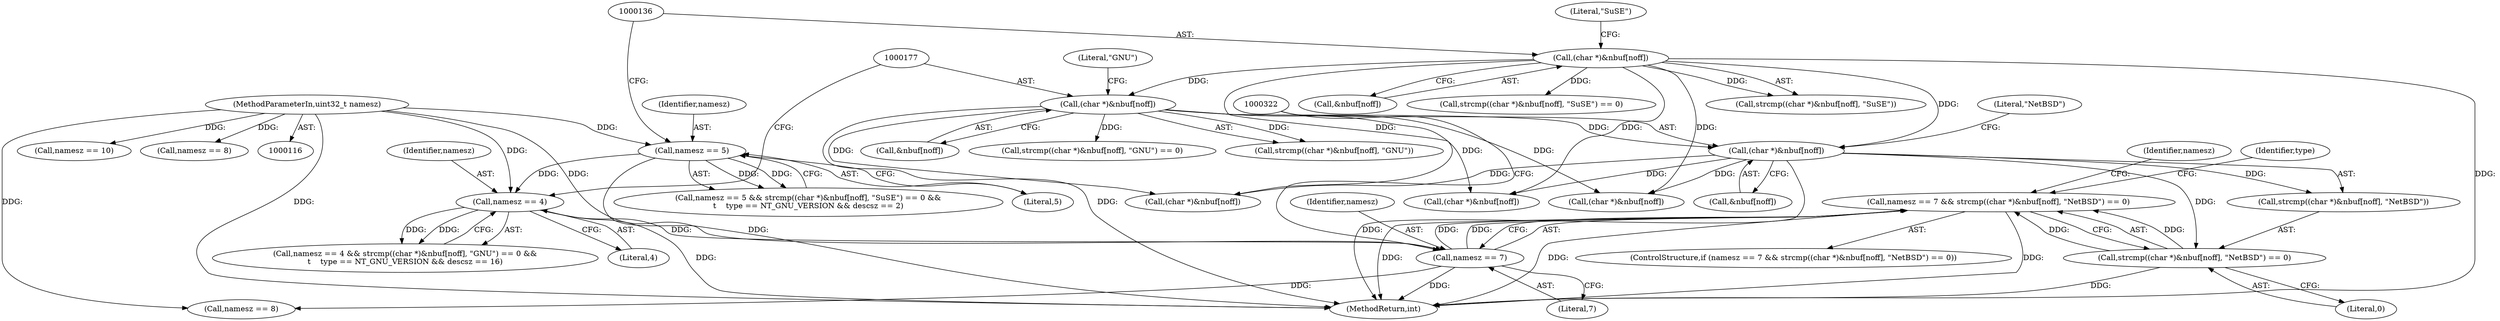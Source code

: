 digraph "0_file_ce90e05774dd77d86cfc8dfa6da57b32816841c4_2@API" {
"1000315" [label="(Call,namesz == 7 && strcmp((char *)&nbuf[noff], \"NetBSD\") == 0)"];
"1000316" [label="(Call,namesz == 7)"];
"1000170" [label="(Call,namesz == 4)"];
"1000129" [label="(Call,namesz == 5)"];
"1000121" [label="(MethodParameterIn,uint32_t namesz)"];
"1000319" [label="(Call,strcmp((char *)&nbuf[noff], \"NetBSD\") == 0)"];
"1000321" [label="(Call,(char *)&nbuf[noff])"];
"1000176" [label="(Call,(char *)&nbuf[noff])"];
"1000135" [label="(Call,(char *)&nbuf[noff])"];
"1000327" [label="(Literal,\"NetBSD\")"];
"1000182" [label="(Literal,\"GNU\")"];
"1000175" [label="(Call,strcmp((char *)&nbuf[noff], \"GNU\"))"];
"1000355" [label="(Identifier,namesz)"];
"1000437" [label="(Call,(char *)&nbuf[noff])"];
"1000316" [label="(Call,namesz == 7)"];
"1000315" [label="(Call,namesz == 7 && strcmp((char *)&nbuf[noff], \"NetBSD\") == 0)"];
"1000319" [label="(Call,strcmp((char *)&nbuf[noff], \"NetBSD\") == 0)"];
"1000128" [label="(Call,namesz == 5 && strcmp((char *)&nbuf[noff], \"SuSE\") == 0 &&\n\t    type == NT_GNU_VERSION && descsz == 2)"];
"1000321" [label="(Call,(char *)&nbuf[noff])"];
"1000314" [label="(ControlStructure,if (namesz == 7 && strcmp((char *)&nbuf[noff], \"NetBSD\") == 0))"];
"1000130" [label="(Identifier,namesz)"];
"1000398" [label="(Call,(char *)&nbuf[noff])"];
"1000137" [label="(Call,&nbuf[noff])"];
"1000141" [label="(Literal,\"SuSE\")"];
"1000171" [label="(Identifier,namesz)"];
"1000323" [label="(Call,&nbuf[noff])"];
"1000359" [label="(Call,(char *)&nbuf[noff])"];
"1000135" [label="(Call,(char *)&nbuf[noff])"];
"1000169" [label="(Call,namesz == 4 && strcmp((char *)&nbuf[noff], \"GNU\") == 0 &&\n\t    type == NT_GNU_VERSION && descsz == 16)"];
"1000354" [label="(Call,namesz == 8)"];
"1000320" [label="(Call,strcmp((char *)&nbuf[noff], \"NetBSD\"))"];
"1000129" [label="(Call,namesz == 5)"];
"1000178" [label="(Call,&nbuf[noff])"];
"1000133" [label="(Call,strcmp((char *)&nbuf[noff], \"SuSE\") == 0)"];
"1000131" [label="(Literal,5)"];
"1000507" [label="(MethodReturn,int)"];
"1000176" [label="(Call,(char *)&nbuf[noff])"];
"1000134" [label="(Call,strcmp((char *)&nbuf[noff], \"SuSE\"))"];
"1000170" [label="(Call,namesz == 4)"];
"1000174" [label="(Call,strcmp((char *)&nbuf[noff], \"GNU\") == 0)"];
"1000333" [label="(Identifier,type)"];
"1000317" [label="(Identifier,namesz)"];
"1000431" [label="(Call,namesz == 10)"];
"1000172" [label="(Literal,4)"];
"1000328" [label="(Literal,0)"];
"1000121" [label="(MethodParameterIn,uint32_t namesz)"];
"1000392" [label="(Call,namesz == 8)"];
"1000318" [label="(Literal,7)"];
"1000315" -> "1000314"  [label="AST: "];
"1000315" -> "1000316"  [label="CFG: "];
"1000315" -> "1000319"  [label="CFG: "];
"1000316" -> "1000315"  [label="AST: "];
"1000319" -> "1000315"  [label="AST: "];
"1000333" -> "1000315"  [label="CFG: "];
"1000355" -> "1000315"  [label="CFG: "];
"1000315" -> "1000507"  [label="DDG: "];
"1000315" -> "1000507"  [label="DDG: "];
"1000315" -> "1000507"  [label="DDG: "];
"1000316" -> "1000315"  [label="DDG: "];
"1000316" -> "1000315"  [label="DDG: "];
"1000319" -> "1000315"  [label="DDG: "];
"1000319" -> "1000315"  [label="DDG: "];
"1000316" -> "1000318"  [label="CFG: "];
"1000317" -> "1000316"  [label="AST: "];
"1000318" -> "1000316"  [label="AST: "];
"1000322" -> "1000316"  [label="CFG: "];
"1000316" -> "1000507"  [label="DDG: "];
"1000170" -> "1000316"  [label="DDG: "];
"1000121" -> "1000316"  [label="DDG: "];
"1000316" -> "1000354"  [label="DDG: "];
"1000170" -> "1000169"  [label="AST: "];
"1000170" -> "1000172"  [label="CFG: "];
"1000171" -> "1000170"  [label="AST: "];
"1000172" -> "1000170"  [label="AST: "];
"1000177" -> "1000170"  [label="CFG: "];
"1000169" -> "1000170"  [label="CFG: "];
"1000170" -> "1000507"  [label="DDG: "];
"1000170" -> "1000169"  [label="DDG: "];
"1000170" -> "1000169"  [label="DDG: "];
"1000129" -> "1000170"  [label="DDG: "];
"1000121" -> "1000170"  [label="DDG: "];
"1000129" -> "1000128"  [label="AST: "];
"1000129" -> "1000131"  [label="CFG: "];
"1000130" -> "1000129"  [label="AST: "];
"1000131" -> "1000129"  [label="AST: "];
"1000136" -> "1000129"  [label="CFG: "];
"1000128" -> "1000129"  [label="CFG: "];
"1000129" -> "1000507"  [label="DDG: "];
"1000129" -> "1000128"  [label="DDG: "];
"1000129" -> "1000128"  [label="DDG: "];
"1000121" -> "1000129"  [label="DDG: "];
"1000121" -> "1000116"  [label="AST: "];
"1000121" -> "1000507"  [label="DDG: "];
"1000121" -> "1000354"  [label="DDG: "];
"1000121" -> "1000392"  [label="DDG: "];
"1000121" -> "1000431"  [label="DDG: "];
"1000319" -> "1000328"  [label="CFG: "];
"1000320" -> "1000319"  [label="AST: "];
"1000328" -> "1000319"  [label="AST: "];
"1000319" -> "1000507"  [label="DDG: "];
"1000321" -> "1000319"  [label="DDG: "];
"1000321" -> "1000320"  [label="AST: "];
"1000321" -> "1000323"  [label="CFG: "];
"1000322" -> "1000321"  [label="AST: "];
"1000323" -> "1000321"  [label="AST: "];
"1000327" -> "1000321"  [label="CFG: "];
"1000321" -> "1000507"  [label="DDG: "];
"1000321" -> "1000320"  [label="DDG: "];
"1000176" -> "1000321"  [label="DDG: "];
"1000135" -> "1000321"  [label="DDG: "];
"1000321" -> "1000359"  [label="DDG: "];
"1000321" -> "1000398"  [label="DDG: "];
"1000321" -> "1000437"  [label="DDG: "];
"1000176" -> "1000175"  [label="AST: "];
"1000176" -> "1000178"  [label="CFG: "];
"1000177" -> "1000176"  [label="AST: "];
"1000178" -> "1000176"  [label="AST: "];
"1000182" -> "1000176"  [label="CFG: "];
"1000176" -> "1000507"  [label="DDG: "];
"1000176" -> "1000174"  [label="DDG: "];
"1000176" -> "1000175"  [label="DDG: "];
"1000135" -> "1000176"  [label="DDG: "];
"1000176" -> "1000359"  [label="DDG: "];
"1000176" -> "1000398"  [label="DDG: "];
"1000176" -> "1000437"  [label="DDG: "];
"1000135" -> "1000134"  [label="AST: "];
"1000135" -> "1000137"  [label="CFG: "];
"1000136" -> "1000135"  [label="AST: "];
"1000137" -> "1000135"  [label="AST: "];
"1000141" -> "1000135"  [label="CFG: "];
"1000135" -> "1000507"  [label="DDG: "];
"1000135" -> "1000133"  [label="DDG: "];
"1000135" -> "1000134"  [label="DDG: "];
"1000135" -> "1000359"  [label="DDG: "];
"1000135" -> "1000398"  [label="DDG: "];
"1000135" -> "1000437"  [label="DDG: "];
}
